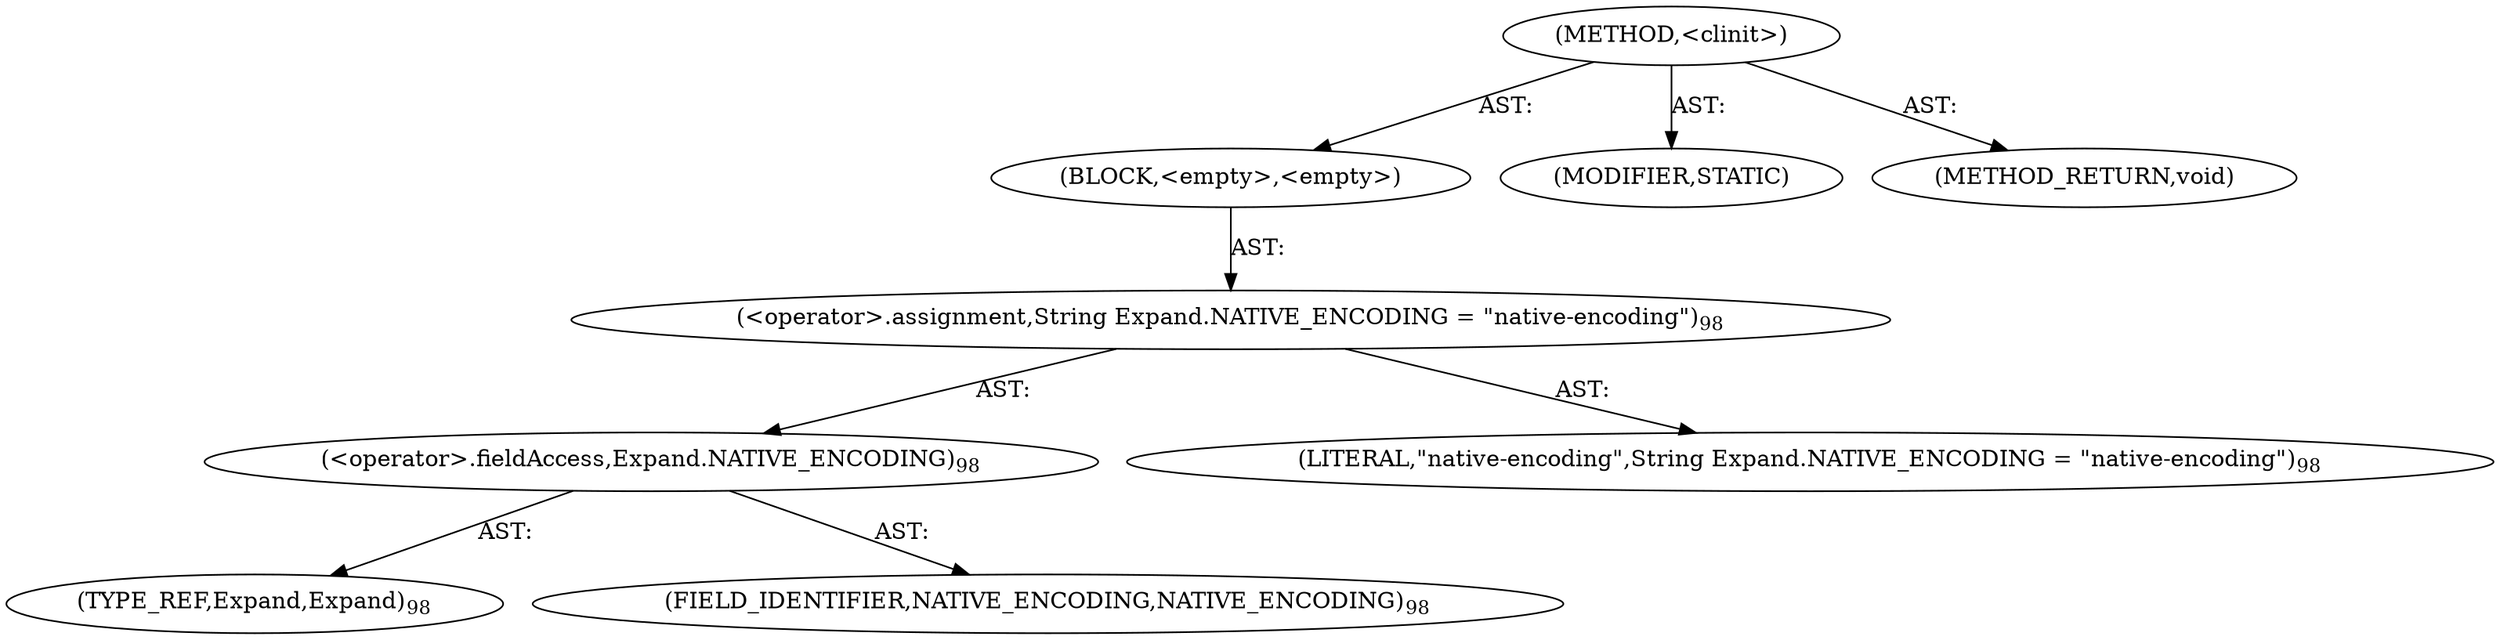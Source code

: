 digraph "&lt;clinit&gt;" {  
"111669149706" [label = <(METHOD,&lt;clinit&gt;)> ]
"25769803834" [label = <(BLOCK,&lt;empty&gt;,&lt;empty&gt;)> ]
"30064771324" [label = <(&lt;operator&gt;.assignment,String Expand.NATIVE_ENCODING = &quot;native-encoding&quot;)<SUB>98</SUB>> ]
"30064771325" [label = <(&lt;operator&gt;.fieldAccess,Expand.NATIVE_ENCODING)<SUB>98</SUB>> ]
"180388626436" [label = <(TYPE_REF,Expand,Expand)<SUB>98</SUB>> ]
"55834574897" [label = <(FIELD_IDENTIFIER,NATIVE_ENCODING,NATIVE_ENCODING)<SUB>98</SUB>> ]
"90194313271" [label = <(LITERAL,&quot;native-encoding&quot;,String Expand.NATIVE_ENCODING = &quot;native-encoding&quot;)<SUB>98</SUB>> ]
"133143986204" [label = <(MODIFIER,STATIC)> ]
"128849018890" [label = <(METHOD_RETURN,void)> ]
  "111669149706" -> "25769803834"  [ label = "AST: "] 
  "111669149706" -> "133143986204"  [ label = "AST: "] 
  "111669149706" -> "128849018890"  [ label = "AST: "] 
  "25769803834" -> "30064771324"  [ label = "AST: "] 
  "30064771324" -> "30064771325"  [ label = "AST: "] 
  "30064771324" -> "90194313271"  [ label = "AST: "] 
  "30064771325" -> "180388626436"  [ label = "AST: "] 
  "30064771325" -> "55834574897"  [ label = "AST: "] 
}
